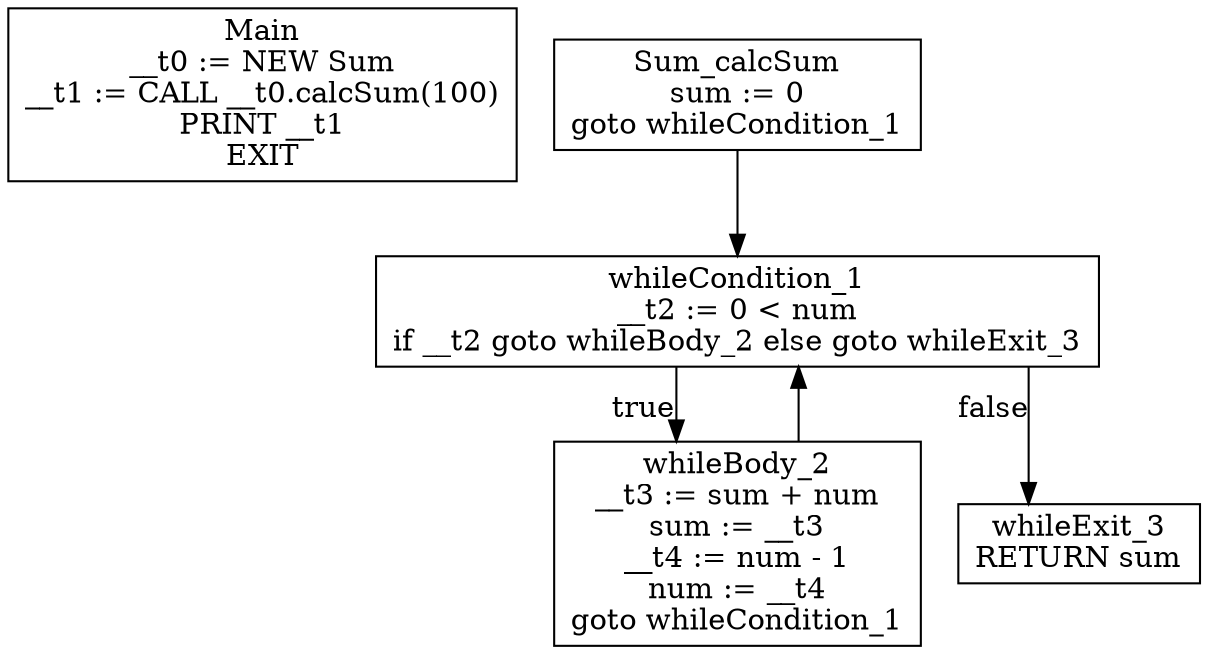 digraph CFG {
graph [splines=ortho];
node [shape=box];
Main [label="Main\n__t0 := NEW Sum\n__t1 := CALL __t0.calcSum(100)\nPRINT __t1\nEXIT\n"];
Sum_calcSum -> whileCondition_1;
Sum_calcSum [label="Sum_calcSum\nsum := 0\ngoto whileCondition_1\n"];
whileCondition_1 -> whileBody_2 [xlabel="true"];
whileCondition_1 -> whileExit_3 [xlabel="false"];
whileCondition_1 [label="whileCondition_1\n__t2 := 0 < num\nif __t2 goto whileBody_2 else goto whileExit_3\n"];
whileBody_2 -> whileCondition_1;
whileBody_2 [label="whileBody_2\n__t3 := sum + num\nsum := __t3\n__t4 := num - 1\nnum := __t4\ngoto whileCondition_1\n"];
whileExit_3 [label="whileExit_3\nRETURN sum\n"];
}
